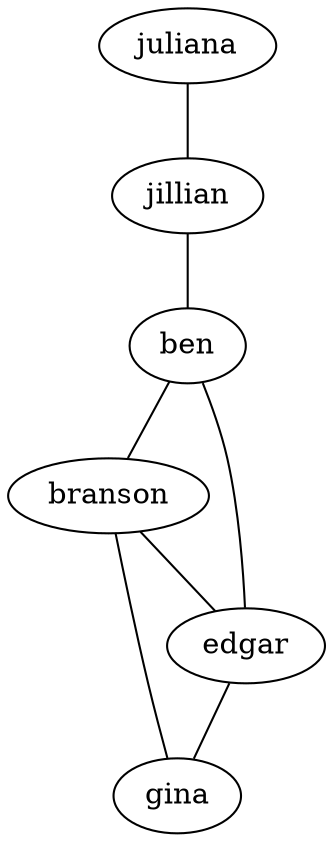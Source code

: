 graph {
    ben -- branson
    branson -- gina
    jillian -- ben
    edgar -- ben
    edgar -- gina
    branson -- edgar
    juliana -- jillian
}
